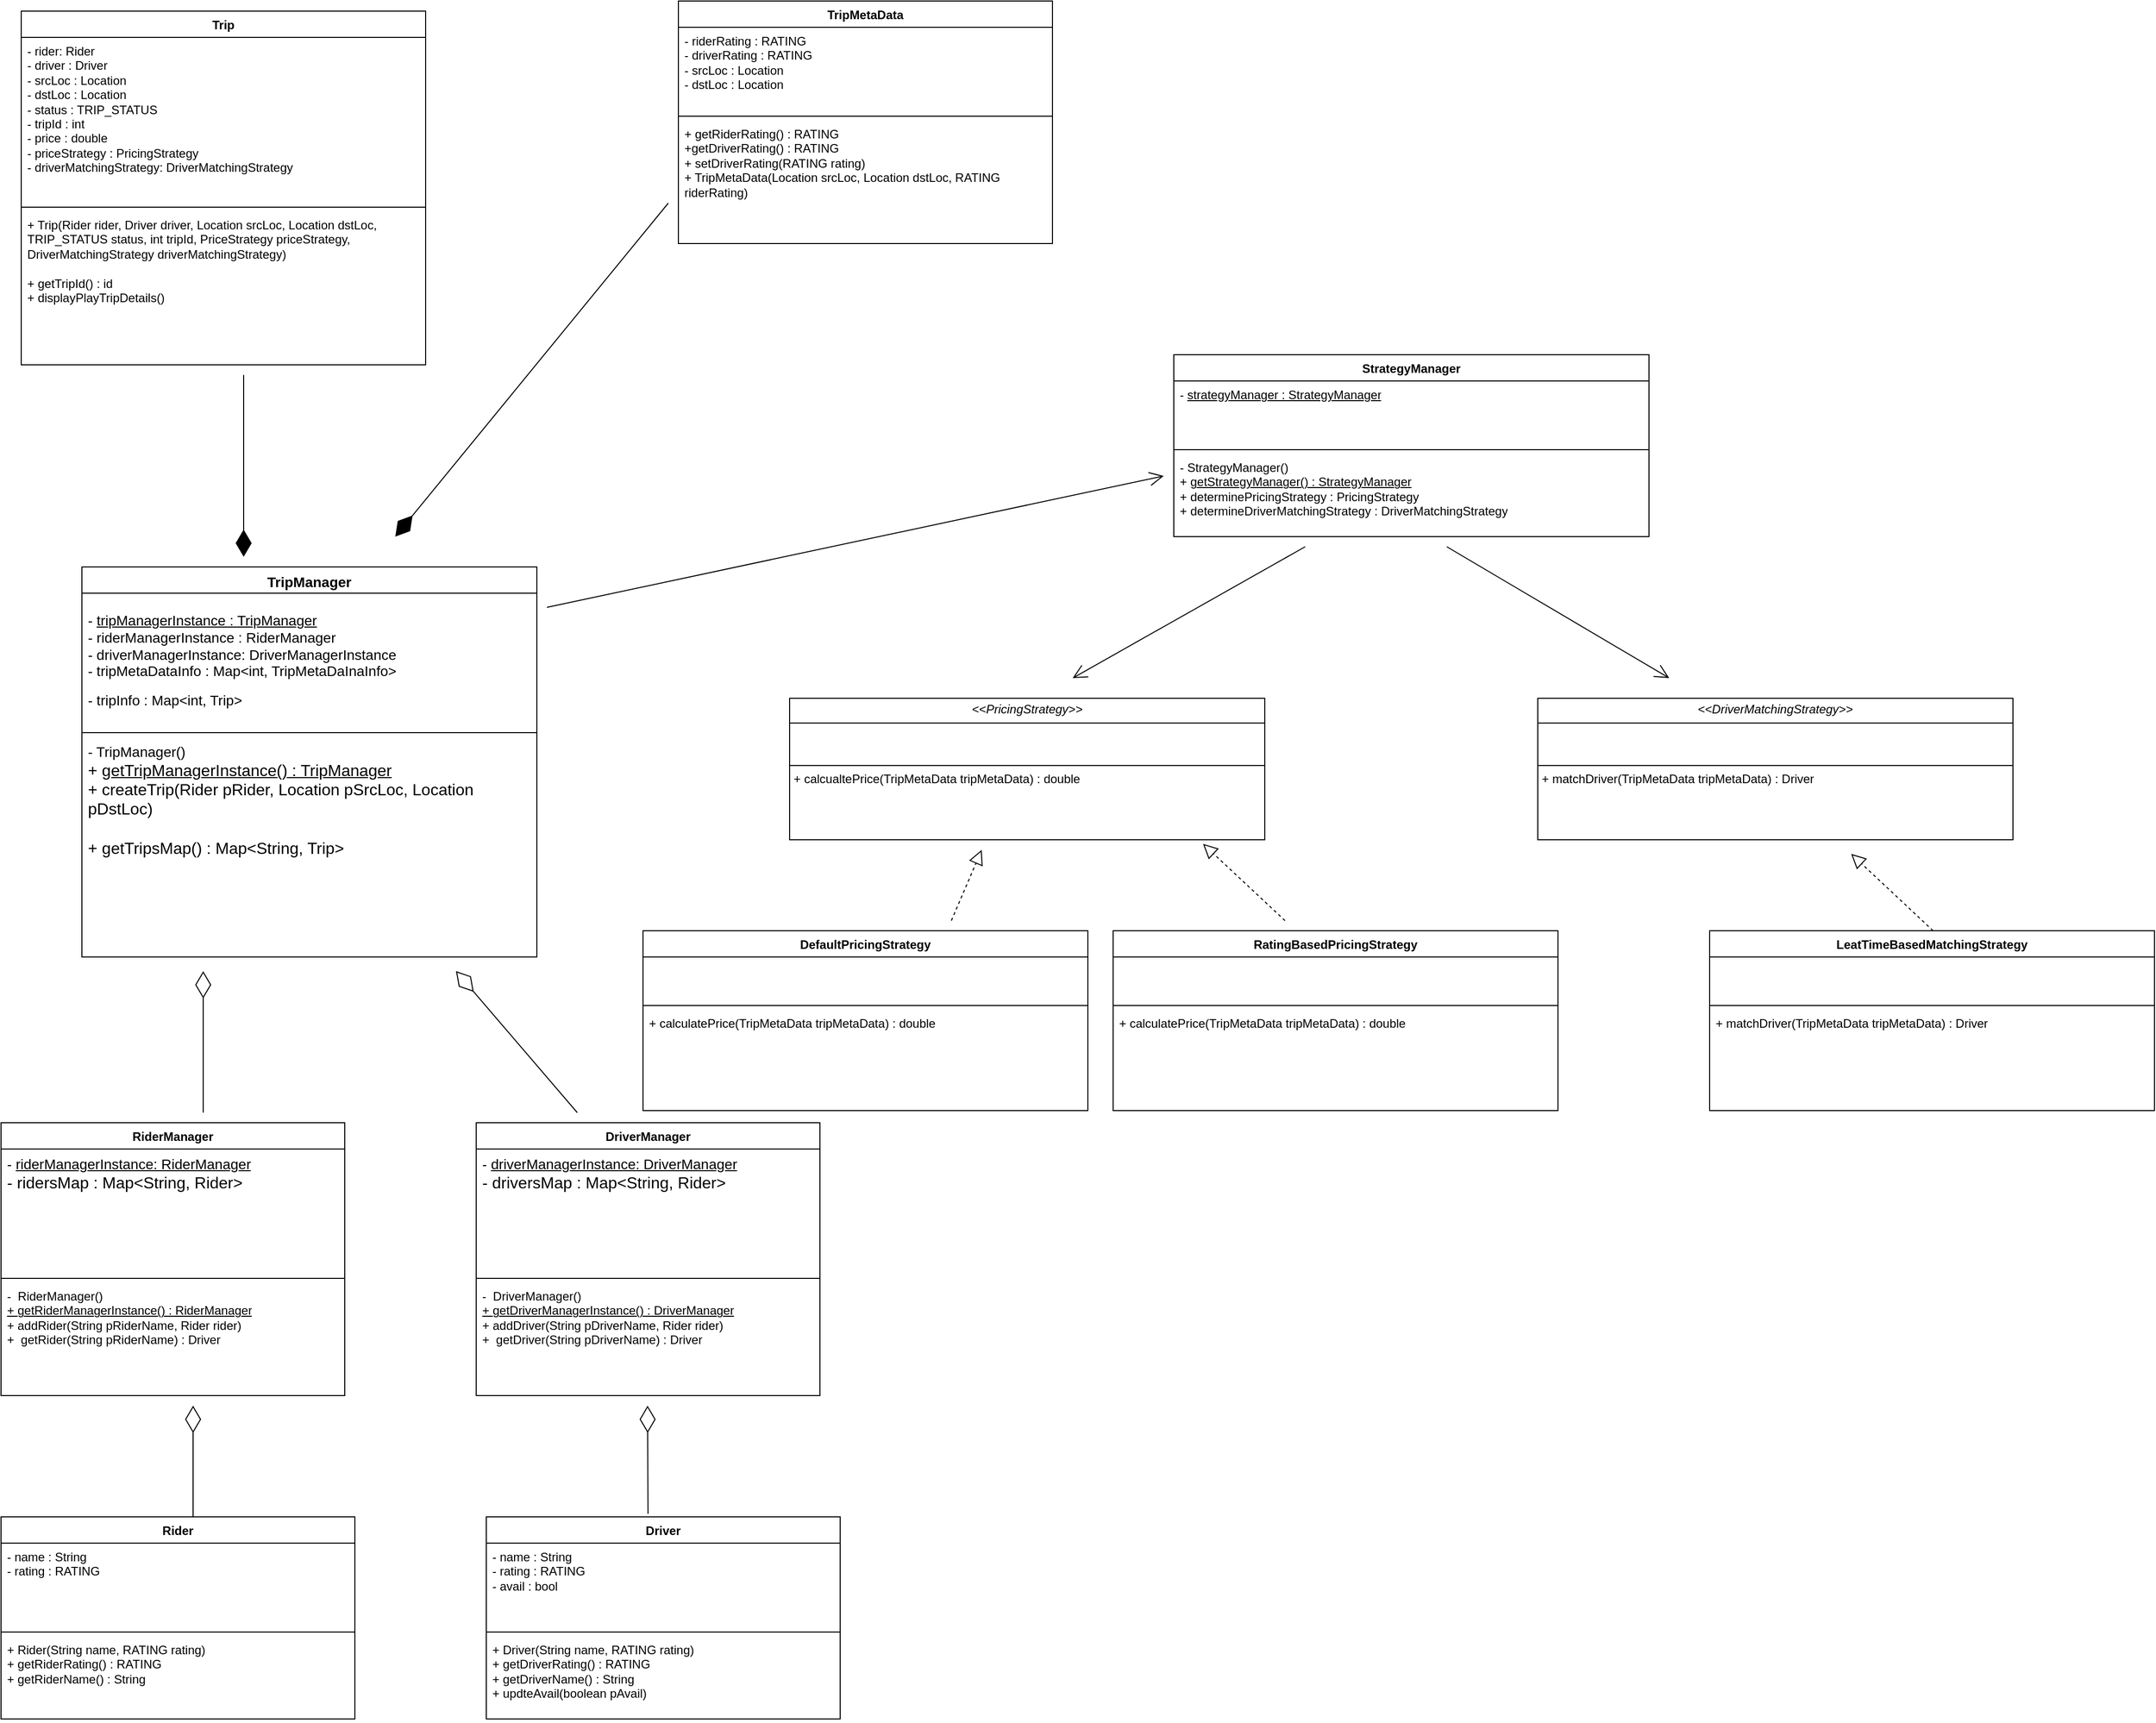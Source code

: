 <mxfile version="24.3.1" type="github">
  <diagram name="Page-1" id="kse7vjtmKsEr2--jnAdk">
    <mxGraphModel dx="1600" dy="767" grid="1" gridSize="10" guides="1" tooltips="1" connect="1" arrows="1" fold="1" page="1" pageScale="1" pageWidth="850" pageHeight="1100" math="0" shadow="0">
      <root>
        <mxCell id="0" />
        <mxCell id="1" parent="0" />
        <mxCell id="h6sXqNmCU9K96XIGyQ9f-1" value="Trip" style="swimlane;fontStyle=1;align=center;verticalAlign=top;childLayout=stackLayout;horizontal=1;startSize=26;horizontalStack=0;resizeParent=1;resizeParentMax=0;resizeLast=0;collapsible=1;marginBottom=0;whiteSpace=wrap;html=1;" vertex="1" parent="1">
          <mxGeometry x="60" y="60" width="400" height="350" as="geometry" />
        </mxCell>
        <mxCell id="h6sXqNmCU9K96XIGyQ9f-2" value="- rider: Rider&lt;div&gt;- driver : Driver&lt;/div&gt;&lt;div&gt;- srcLoc : Location&lt;/div&gt;&lt;div&gt;- dstLoc : Location&lt;/div&gt;&lt;div&gt;- status : TRIP_STATUS&lt;/div&gt;&lt;div&gt;- tripId : int&lt;/div&gt;&lt;div&gt;- price : double&lt;/div&gt;&lt;div&gt;- priceStrategy : PricingStrategy&lt;/div&gt;&lt;div&gt;- driverMatchingStrategy: DriverMatchingStrategy&lt;/div&gt;" style="text;strokeColor=none;fillColor=none;align=left;verticalAlign=top;spacingLeft=4;spacingRight=4;overflow=hidden;rotatable=0;points=[[0,0.5],[1,0.5]];portConstraint=eastwest;whiteSpace=wrap;html=1;" vertex="1" parent="h6sXqNmCU9K96XIGyQ9f-1">
          <mxGeometry y="26" width="400" height="164" as="geometry" />
        </mxCell>
        <mxCell id="h6sXqNmCU9K96XIGyQ9f-3" value="" style="line;strokeWidth=1;fillColor=none;align=left;verticalAlign=middle;spacingTop=-1;spacingLeft=3;spacingRight=3;rotatable=0;labelPosition=right;points=[];portConstraint=eastwest;strokeColor=inherit;" vertex="1" parent="h6sXqNmCU9K96XIGyQ9f-1">
          <mxGeometry y="190" width="400" height="8" as="geometry" />
        </mxCell>
        <mxCell id="h6sXqNmCU9K96XIGyQ9f-4" value="+ Trip(Rider rider, Driver driver, Location srcLoc, Location dstLoc, TRIP_STATUS status, int tripId, PriceStrategy priceStrategy, DriverMatchingStrategy driverMatchingStrategy)&lt;div&gt;&lt;br&gt;&lt;/div&gt;&lt;div&gt;+ getTripId() : id&lt;/div&gt;&lt;div&gt;+ displayPlayTripDetails()&amp;nbsp;&lt;/div&gt;" style="text;strokeColor=none;fillColor=none;align=left;verticalAlign=top;spacingLeft=4;spacingRight=4;overflow=hidden;rotatable=0;points=[[0,0.5],[1,0.5]];portConstraint=eastwest;whiteSpace=wrap;html=1;" vertex="1" parent="h6sXqNmCU9K96XIGyQ9f-1">
          <mxGeometry y="198" width="400" height="152" as="geometry" />
        </mxCell>
        <mxCell id="h6sXqNmCU9K96XIGyQ9f-5" value="&lt;font style=&quot;font-size: 14px;&quot;&gt;TripManager&lt;/font&gt;" style="swimlane;fontStyle=1;align=center;verticalAlign=top;childLayout=stackLayout;horizontal=1;startSize=26;horizontalStack=0;resizeParent=1;resizeParentMax=0;resizeLast=0;collapsible=1;marginBottom=0;whiteSpace=wrap;html=1;" vertex="1" parent="1">
          <mxGeometry x="120" y="610" width="450" height="386" as="geometry" />
        </mxCell>
        <mxCell id="h6sXqNmCU9K96XIGyQ9f-6" value="&lt;p&gt;&lt;font style=&quot;font-size: 14px;&quot;&gt;- &lt;u&gt;tripManagerInstance : TripManager&lt;/u&gt;&lt;br&gt;- riderManagerInstance : RiderManager&lt;br&gt;- driverManagerInstance: DriverManagerInstance&lt;br&gt;- tripMetaDataInfo : Map&amp;lt;int, TripMetaDaInaInfo&amp;gt;&lt;/font&gt;&lt;/p&gt;&lt;p&gt;&lt;font style=&quot;font-size: 14px;&quot;&gt;- tripInfo : Map&amp;lt;int, Trip&amp;gt;&lt;/font&gt;&lt;/p&gt;" style="text;strokeColor=none;fillColor=none;align=left;verticalAlign=top;spacingLeft=4;spacingRight=4;overflow=hidden;rotatable=0;points=[[0,0.5],[1,0.5]];portConstraint=eastwest;whiteSpace=wrap;html=1;" vertex="1" parent="h6sXqNmCU9K96XIGyQ9f-5">
          <mxGeometry y="26" width="450" height="134" as="geometry" />
        </mxCell>
        <mxCell id="h6sXqNmCU9K96XIGyQ9f-7" value="" style="line;strokeWidth=1;fillColor=none;align=left;verticalAlign=middle;spacingTop=-1;spacingLeft=3;spacingRight=3;rotatable=0;labelPosition=right;points=[];portConstraint=eastwest;strokeColor=inherit;" vertex="1" parent="h6sXqNmCU9K96XIGyQ9f-5">
          <mxGeometry y="160" width="450" height="8" as="geometry" />
        </mxCell>
        <mxCell id="h6sXqNmCU9K96XIGyQ9f-8" value="&lt;font style=&quot;font-size: 14px;&quot;&gt;- TripManager()&lt;/font&gt;&lt;div&gt;&lt;font size=&quot;3&quot;&gt;+ &lt;u&gt;getTripManagerInstance() : TripManager&lt;/u&gt;&lt;/font&gt;&lt;/div&gt;&lt;div&gt;&lt;font size=&quot;3&quot;&gt;+ createTrip(Rider pRider, Location pSrcLoc, Location pDstLoc)&lt;/font&gt;&lt;/div&gt;&lt;div&gt;&lt;font size=&quot;3&quot;&gt;&lt;br&gt;&lt;/font&gt;&lt;/div&gt;&lt;div&gt;&lt;font size=&quot;3&quot;&gt;+ getTripsMap() : Map&amp;lt;String, Trip&amp;gt;&lt;/font&gt;&lt;/div&gt;" style="text;strokeColor=none;fillColor=none;align=left;verticalAlign=top;spacingLeft=4;spacingRight=4;overflow=hidden;rotatable=0;points=[[0,0.5],[1,0.5]];portConstraint=eastwest;whiteSpace=wrap;html=1;" vertex="1" parent="h6sXqNmCU9K96XIGyQ9f-5">
          <mxGeometry y="168" width="450" height="218" as="geometry" />
        </mxCell>
        <mxCell id="h6sXqNmCU9K96XIGyQ9f-9" value="TripMetaData" style="swimlane;fontStyle=1;align=center;verticalAlign=top;childLayout=stackLayout;horizontal=1;startSize=26;horizontalStack=0;resizeParent=1;resizeParentMax=0;resizeLast=0;collapsible=1;marginBottom=0;whiteSpace=wrap;html=1;" vertex="1" parent="1">
          <mxGeometry x="710" y="50" width="370" height="240" as="geometry" />
        </mxCell>
        <mxCell id="h6sXqNmCU9K96XIGyQ9f-10" value="- riderRating : RATING&lt;div&gt;- driverRating : RATING&lt;/div&gt;&lt;div&gt;- srcLoc : Location&lt;/div&gt;&lt;div&gt;- dstLoc : Location&lt;/div&gt;" style="text;strokeColor=none;fillColor=none;align=left;verticalAlign=top;spacingLeft=4;spacingRight=4;overflow=hidden;rotatable=0;points=[[0,0.5],[1,0.5]];portConstraint=eastwest;whiteSpace=wrap;html=1;" vertex="1" parent="h6sXqNmCU9K96XIGyQ9f-9">
          <mxGeometry y="26" width="370" height="84" as="geometry" />
        </mxCell>
        <mxCell id="h6sXqNmCU9K96XIGyQ9f-11" value="" style="line;strokeWidth=1;fillColor=none;align=left;verticalAlign=middle;spacingTop=-1;spacingLeft=3;spacingRight=3;rotatable=0;labelPosition=right;points=[];portConstraint=eastwest;strokeColor=inherit;" vertex="1" parent="h6sXqNmCU9K96XIGyQ9f-9">
          <mxGeometry y="110" width="370" height="8" as="geometry" />
        </mxCell>
        <mxCell id="h6sXqNmCU9K96XIGyQ9f-12" value="+ getRiderRating() : RATING&lt;div&gt;+getDriverRating() : RATING&lt;/div&gt;&lt;div&gt;+ setDriverRating(RATING rating)&lt;/div&gt;&lt;div&gt;+ TripMetaData(Location srcLoc, Location dstLoc, RATING riderRating)&lt;/div&gt;" style="text;strokeColor=none;fillColor=none;align=left;verticalAlign=top;spacingLeft=4;spacingRight=4;overflow=hidden;rotatable=0;points=[[0,0.5],[1,0.5]];portConstraint=eastwest;whiteSpace=wrap;html=1;" vertex="1" parent="h6sXqNmCU9K96XIGyQ9f-9">
          <mxGeometry y="118" width="370" height="122" as="geometry" />
        </mxCell>
        <mxCell id="h6sXqNmCU9K96XIGyQ9f-13" value="" style="endArrow=diamondThin;endFill=1;endSize=24;html=1;rounded=0;" edge="1" parent="1">
          <mxGeometry width="160" relative="1" as="geometry">
            <mxPoint x="280" y="420" as="sourcePoint" />
            <mxPoint x="280" y="600" as="targetPoint" />
          </mxGeometry>
        </mxCell>
        <mxCell id="h6sXqNmCU9K96XIGyQ9f-15" value="" style="endArrow=diamondThin;endFill=1;endSize=24;html=1;rounded=0;" edge="1" parent="1">
          <mxGeometry width="160" relative="1" as="geometry">
            <mxPoint x="700" y="250" as="sourcePoint" />
            <mxPoint x="430" y="580" as="targetPoint" />
          </mxGeometry>
        </mxCell>
        <mxCell id="h6sXqNmCU9K96XIGyQ9f-16" value="DriverManager" style="swimlane;fontStyle=1;align=center;verticalAlign=top;childLayout=stackLayout;horizontal=1;startSize=26;horizontalStack=0;resizeParent=1;resizeParentMax=0;resizeLast=0;collapsible=1;marginBottom=0;whiteSpace=wrap;html=1;" vertex="1" parent="1">
          <mxGeometry x="510" y="1160" width="340" height="270" as="geometry" />
        </mxCell>
        <mxCell id="h6sXqNmCU9K96XIGyQ9f-17" value="&lt;font style=&quot;font-size: 14px;&quot;&gt;- &lt;u&gt;driverManagerInstance: DriverManager&lt;/u&gt;&lt;/font&gt;&lt;div&gt;&lt;font size=&quot;3&quot;&gt;- driversMap : Map&amp;lt;String, Rider&amp;gt;&lt;/font&gt;&lt;/div&gt;" style="text;strokeColor=none;fillColor=none;align=left;verticalAlign=top;spacingLeft=4;spacingRight=4;overflow=hidden;rotatable=0;points=[[0,0.5],[1,0.5]];portConstraint=eastwest;whiteSpace=wrap;html=1;" vertex="1" parent="h6sXqNmCU9K96XIGyQ9f-16">
          <mxGeometry y="26" width="340" height="124" as="geometry" />
        </mxCell>
        <mxCell id="h6sXqNmCU9K96XIGyQ9f-18" value="" style="line;strokeWidth=1;fillColor=none;align=left;verticalAlign=middle;spacingTop=-1;spacingLeft=3;spacingRight=3;rotatable=0;labelPosition=right;points=[];portConstraint=eastwest;strokeColor=inherit;" vertex="1" parent="h6sXqNmCU9K96XIGyQ9f-16">
          <mxGeometry y="150" width="340" height="8" as="geometry" />
        </mxCell>
        <mxCell id="h6sXqNmCU9K96XIGyQ9f-19" value="-&amp;nbsp; DriverManager()&lt;div&gt;&lt;u&gt;+ getDriverManagerInstance() : DriverManager&lt;/u&gt;&lt;/div&gt;&lt;div&gt;+ addDriver(String pDriverName, Rider rider)&lt;/div&gt;&lt;div&gt;+&amp;nbsp; getDriver(String pDriverName) : Driver&amp;nbsp;&lt;/div&gt;" style="text;strokeColor=none;fillColor=none;align=left;verticalAlign=top;spacingLeft=4;spacingRight=4;overflow=hidden;rotatable=0;points=[[0,0.5],[1,0.5]];portConstraint=eastwest;whiteSpace=wrap;html=1;" vertex="1" parent="h6sXqNmCU9K96XIGyQ9f-16">
          <mxGeometry y="158" width="340" height="112" as="geometry" />
        </mxCell>
        <mxCell id="h6sXqNmCU9K96XIGyQ9f-20" value="RiderManager" style="swimlane;fontStyle=1;align=center;verticalAlign=top;childLayout=stackLayout;horizontal=1;startSize=26;horizontalStack=0;resizeParent=1;resizeParentMax=0;resizeLast=0;collapsible=1;marginBottom=0;whiteSpace=wrap;html=1;" vertex="1" parent="1">
          <mxGeometry x="40" y="1160" width="340" height="270" as="geometry" />
        </mxCell>
        <mxCell id="h6sXqNmCU9K96XIGyQ9f-21" value="&lt;font style=&quot;font-size: 14px;&quot;&gt;- &lt;u&gt;riderManagerInstance: RiderManager&lt;/u&gt;&lt;/font&gt;&lt;div&gt;&lt;font size=&quot;3&quot;&gt;- ridersMap : Map&amp;lt;String, Rider&amp;gt;&lt;/font&gt;&lt;/div&gt;" style="text;strokeColor=none;fillColor=none;align=left;verticalAlign=top;spacingLeft=4;spacingRight=4;overflow=hidden;rotatable=0;points=[[0,0.5],[1,0.5]];portConstraint=eastwest;whiteSpace=wrap;html=1;" vertex="1" parent="h6sXqNmCU9K96XIGyQ9f-20">
          <mxGeometry y="26" width="340" height="124" as="geometry" />
        </mxCell>
        <mxCell id="h6sXqNmCU9K96XIGyQ9f-22" value="" style="line;strokeWidth=1;fillColor=none;align=left;verticalAlign=middle;spacingTop=-1;spacingLeft=3;spacingRight=3;rotatable=0;labelPosition=right;points=[];portConstraint=eastwest;strokeColor=inherit;" vertex="1" parent="h6sXqNmCU9K96XIGyQ9f-20">
          <mxGeometry y="150" width="340" height="8" as="geometry" />
        </mxCell>
        <mxCell id="h6sXqNmCU9K96XIGyQ9f-23" value="-&amp;nbsp; RiderManager()&lt;div&gt;&lt;u&gt;+ getRiderManagerInstance() : RiderManager&lt;/u&gt;&lt;/div&gt;&lt;div&gt;+ addRider(String pRiderName, Rider rider)&lt;/div&gt;&lt;div&gt;+&amp;nbsp; getRider(String pRiderName) : Driver&amp;nbsp;&lt;/div&gt;" style="text;strokeColor=none;fillColor=none;align=left;verticalAlign=top;spacingLeft=4;spacingRight=4;overflow=hidden;rotatable=0;points=[[0,0.5],[1,0.5]];portConstraint=eastwest;whiteSpace=wrap;html=1;" vertex="1" parent="h6sXqNmCU9K96XIGyQ9f-20">
          <mxGeometry y="158" width="340" height="112" as="geometry" />
        </mxCell>
        <mxCell id="h6sXqNmCU9K96XIGyQ9f-32" value="Rider" style="swimlane;fontStyle=1;align=center;verticalAlign=top;childLayout=stackLayout;horizontal=1;startSize=26;horizontalStack=0;resizeParent=1;resizeParentMax=0;resizeLast=0;collapsible=1;marginBottom=0;whiteSpace=wrap;html=1;" vertex="1" parent="1">
          <mxGeometry x="40" y="1550" width="350" height="200" as="geometry" />
        </mxCell>
        <mxCell id="h6sXqNmCU9K96XIGyQ9f-33" value="- name : String&lt;div&gt;- rating : RATING&lt;/div&gt;" style="text;strokeColor=none;fillColor=none;align=left;verticalAlign=top;spacingLeft=4;spacingRight=4;overflow=hidden;rotatable=0;points=[[0,0.5],[1,0.5]];portConstraint=eastwest;whiteSpace=wrap;html=1;" vertex="1" parent="h6sXqNmCU9K96XIGyQ9f-32">
          <mxGeometry y="26" width="350" height="84" as="geometry" />
        </mxCell>
        <mxCell id="h6sXqNmCU9K96XIGyQ9f-34" value="" style="line;strokeWidth=1;fillColor=none;align=left;verticalAlign=middle;spacingTop=-1;spacingLeft=3;spacingRight=3;rotatable=0;labelPosition=right;points=[];portConstraint=eastwest;strokeColor=inherit;" vertex="1" parent="h6sXqNmCU9K96XIGyQ9f-32">
          <mxGeometry y="110" width="350" height="8" as="geometry" />
        </mxCell>
        <mxCell id="h6sXqNmCU9K96XIGyQ9f-35" value="+ Rider(String name, RATING rating)&lt;div&gt;+ getRiderRating() : RATING&lt;/div&gt;&lt;div&gt;+ getRiderName() : String&lt;/div&gt;" style="text;strokeColor=none;fillColor=none;align=left;verticalAlign=top;spacingLeft=4;spacingRight=4;overflow=hidden;rotatable=0;points=[[0,0.5],[1,0.5]];portConstraint=eastwest;whiteSpace=wrap;html=1;" vertex="1" parent="h6sXqNmCU9K96XIGyQ9f-32">
          <mxGeometry y="118" width="350" height="82" as="geometry" />
        </mxCell>
        <mxCell id="h6sXqNmCU9K96XIGyQ9f-36" value="Driver" style="swimlane;fontStyle=1;align=center;verticalAlign=top;childLayout=stackLayout;horizontal=1;startSize=26;horizontalStack=0;resizeParent=1;resizeParentMax=0;resizeLast=0;collapsible=1;marginBottom=0;whiteSpace=wrap;html=1;" vertex="1" parent="1">
          <mxGeometry x="520" y="1550" width="350" height="200" as="geometry" />
        </mxCell>
        <mxCell id="h6sXqNmCU9K96XIGyQ9f-37" value="- name : String&lt;div&gt;- rating : RATING&lt;/div&gt;&lt;div&gt;- avail : bool&lt;/div&gt;" style="text;strokeColor=none;fillColor=none;align=left;verticalAlign=top;spacingLeft=4;spacingRight=4;overflow=hidden;rotatable=0;points=[[0,0.5],[1,0.5]];portConstraint=eastwest;whiteSpace=wrap;html=1;" vertex="1" parent="h6sXqNmCU9K96XIGyQ9f-36">
          <mxGeometry y="26" width="350" height="84" as="geometry" />
        </mxCell>
        <mxCell id="h6sXqNmCU9K96XIGyQ9f-38" value="" style="line;strokeWidth=1;fillColor=none;align=left;verticalAlign=middle;spacingTop=-1;spacingLeft=3;spacingRight=3;rotatable=0;labelPosition=right;points=[];portConstraint=eastwest;strokeColor=inherit;" vertex="1" parent="h6sXqNmCU9K96XIGyQ9f-36">
          <mxGeometry y="110" width="350" height="8" as="geometry" />
        </mxCell>
        <mxCell id="h6sXqNmCU9K96XIGyQ9f-39" value="+ Driver(String name, RATING rating)&lt;div&gt;+ getDriverRating() : RATING&lt;/div&gt;&lt;div&gt;+ getDriverName() : String&lt;/div&gt;&lt;div&gt;+ updteAvail(boolean pAvail)&lt;/div&gt;" style="text;strokeColor=none;fillColor=none;align=left;verticalAlign=top;spacingLeft=4;spacingRight=4;overflow=hidden;rotatable=0;points=[[0,0.5],[1,0.5]];portConstraint=eastwest;whiteSpace=wrap;html=1;" vertex="1" parent="h6sXqNmCU9K96XIGyQ9f-36">
          <mxGeometry y="118" width="350" height="82" as="geometry" />
        </mxCell>
        <mxCell id="h6sXqNmCU9K96XIGyQ9f-40" value="" style="endArrow=diamondThin;endFill=0;endSize=24;html=1;rounded=0;" edge="1" parent="1">
          <mxGeometry width="160" relative="1" as="geometry">
            <mxPoint x="230" y="1550" as="sourcePoint" />
            <mxPoint x="230" y="1440" as="targetPoint" />
          </mxGeometry>
        </mxCell>
        <mxCell id="h6sXqNmCU9K96XIGyQ9f-41" value="" style="endArrow=diamondThin;endFill=0;endSize=24;html=1;rounded=0;exitX=0.457;exitY=-0.015;exitDx=0;exitDy=0;exitPerimeter=0;" edge="1" parent="1" source="h6sXqNmCU9K96XIGyQ9f-36">
          <mxGeometry width="160" relative="1" as="geometry">
            <mxPoint x="679.5" y="1530" as="sourcePoint" />
            <mxPoint x="679.5" y="1440" as="targetPoint" />
          </mxGeometry>
        </mxCell>
        <mxCell id="h6sXqNmCU9K96XIGyQ9f-42" value="" style="endArrow=diamondThin;endFill=0;endSize=24;html=1;rounded=0;" edge="1" parent="1">
          <mxGeometry width="160" relative="1" as="geometry">
            <mxPoint x="240" y="1150" as="sourcePoint" />
            <mxPoint x="240" y="1010" as="targetPoint" />
          </mxGeometry>
        </mxCell>
        <mxCell id="h6sXqNmCU9K96XIGyQ9f-43" value="" style="endArrow=diamondThin;endFill=0;endSize=24;html=1;rounded=0;" edge="1" parent="1">
          <mxGeometry width="160" relative="1" as="geometry">
            <mxPoint x="610" y="1150" as="sourcePoint" />
            <mxPoint x="490" y="1010" as="targetPoint" />
          </mxGeometry>
        </mxCell>
        <mxCell id="h6sXqNmCU9K96XIGyQ9f-44" value="&lt;p style=&quot;margin:0px;margin-top:4px;text-align:center;&quot;&gt;&lt;i&gt;&amp;lt;&amp;lt;PricingStrategy&amp;gt;&amp;gt;&lt;/i&gt;&lt;br&gt;&lt;/p&gt;&lt;hr size=&quot;1&quot; style=&quot;border-style:solid;&quot;&gt;&lt;p style=&quot;margin:0px;margin-left:4px;&quot;&gt;&lt;br&gt;&lt;/p&gt;&lt;p style=&quot;margin:0px;margin-left:4px;&quot;&gt;&lt;br&gt;&lt;/p&gt;&lt;hr size=&quot;1&quot; style=&quot;border-style:solid;&quot;&gt;&lt;p style=&quot;margin:0px;margin-left:4px;&quot;&gt;+ calcualtePrice(TripMetaData tripMetaData) : double&lt;br&gt;&lt;/p&gt;" style="verticalAlign=top;align=left;overflow=fill;html=1;whiteSpace=wrap;" vertex="1" parent="1">
          <mxGeometry x="820" y="740" width="470" height="140" as="geometry" />
        </mxCell>
        <mxCell id="h6sXqNmCU9K96XIGyQ9f-45" value="StrategyManager" style="swimlane;fontStyle=1;align=center;verticalAlign=top;childLayout=stackLayout;horizontal=1;startSize=26;horizontalStack=0;resizeParent=1;resizeParentMax=0;resizeLast=0;collapsible=1;marginBottom=0;whiteSpace=wrap;html=1;" vertex="1" parent="1">
          <mxGeometry x="1200" y="400" width="470" height="180" as="geometry" />
        </mxCell>
        <mxCell id="h6sXqNmCU9K96XIGyQ9f-46" value="- &lt;u&gt;strategyManager : StrategyManager&lt;/u&gt;&lt;div&gt;&lt;u&gt;&lt;br&gt;&lt;/u&gt;&lt;/div&gt;" style="text;strokeColor=none;fillColor=none;align=left;verticalAlign=top;spacingLeft=4;spacingRight=4;overflow=hidden;rotatable=0;points=[[0,0.5],[1,0.5]];portConstraint=eastwest;whiteSpace=wrap;html=1;" vertex="1" parent="h6sXqNmCU9K96XIGyQ9f-45">
          <mxGeometry y="26" width="470" height="64" as="geometry" />
        </mxCell>
        <mxCell id="h6sXqNmCU9K96XIGyQ9f-47" value="" style="line;strokeWidth=1;fillColor=none;align=left;verticalAlign=middle;spacingTop=-1;spacingLeft=3;spacingRight=3;rotatable=0;labelPosition=right;points=[];portConstraint=eastwest;strokeColor=inherit;" vertex="1" parent="h6sXqNmCU9K96XIGyQ9f-45">
          <mxGeometry y="90" width="470" height="8" as="geometry" />
        </mxCell>
        <mxCell id="h6sXqNmCU9K96XIGyQ9f-48" value="- StrategyManager()&lt;div&gt;+ &lt;u&gt;getStrategyManager() : StrategyManager&lt;/u&gt;&lt;/div&gt;&lt;div&gt;+ determinePricingStrategy : PricingStrategy&lt;/div&gt;&lt;div&gt;+ determineDriverMatchingStrategy : DriverMatchingStrategy&lt;/div&gt;" style="text;strokeColor=none;fillColor=none;align=left;verticalAlign=top;spacingLeft=4;spacingRight=4;overflow=hidden;rotatable=0;points=[[0,0.5],[1,0.5]];portConstraint=eastwest;whiteSpace=wrap;html=1;" vertex="1" parent="h6sXqNmCU9K96XIGyQ9f-45">
          <mxGeometry y="98" width="470" height="82" as="geometry" />
        </mxCell>
        <mxCell id="h6sXqNmCU9K96XIGyQ9f-51" value="" style="endArrow=open;endFill=1;endSize=12;html=1;rounded=0;" edge="1" parent="h6sXqNmCU9K96XIGyQ9f-45">
          <mxGeometry width="160" relative="1" as="geometry">
            <mxPoint x="130" y="190" as="sourcePoint" />
            <mxPoint x="-100" y="320" as="targetPoint" />
          </mxGeometry>
        </mxCell>
        <mxCell id="h6sXqNmCU9K96XIGyQ9f-49" value="" style="endArrow=open;endFill=1;endSize=12;html=1;rounded=0;" edge="1" parent="1">
          <mxGeometry width="160" relative="1" as="geometry">
            <mxPoint x="580" y="650" as="sourcePoint" />
            <mxPoint x="1190" y="520" as="targetPoint" />
          </mxGeometry>
        </mxCell>
        <mxCell id="h6sXqNmCU9K96XIGyQ9f-50" value="&lt;p style=&quot;margin:0px;margin-top:4px;text-align:center;&quot;&gt;&lt;i&gt;&amp;lt;&amp;lt;DriverMatchingStrategy&amp;gt;&amp;gt;&lt;/i&gt;&lt;br&gt;&lt;/p&gt;&lt;hr size=&quot;1&quot; style=&quot;border-style:solid;&quot;&gt;&lt;p style=&quot;margin:0px;margin-left:4px;&quot;&gt;&lt;br&gt;&lt;/p&gt;&lt;p style=&quot;margin:0px;margin-left:4px;&quot;&gt;&lt;br&gt;&lt;/p&gt;&lt;hr size=&quot;1&quot; style=&quot;border-style:solid;&quot;&gt;&lt;p style=&quot;margin:0px;margin-left:4px;&quot;&gt;+ matchDriver(TripMetaData tripMetaData) : Driver&lt;br&gt;&lt;/p&gt;" style="verticalAlign=top;align=left;overflow=fill;html=1;whiteSpace=wrap;" vertex="1" parent="1">
          <mxGeometry x="1560" y="740" width="470" height="140" as="geometry" />
        </mxCell>
        <mxCell id="h6sXqNmCU9K96XIGyQ9f-52" value="" style="endArrow=open;endFill=1;endSize=12;html=1;rounded=0;" edge="1" parent="1">
          <mxGeometry width="160" relative="1" as="geometry">
            <mxPoint x="1470" y="590" as="sourcePoint" />
            <mxPoint x="1690" y="720" as="targetPoint" />
          </mxGeometry>
        </mxCell>
        <mxCell id="h6sXqNmCU9K96XIGyQ9f-53" value="DefaultPricingStrategy" style="swimlane;fontStyle=1;align=center;verticalAlign=top;childLayout=stackLayout;horizontal=1;startSize=26;horizontalStack=0;resizeParent=1;resizeParentMax=0;resizeLast=0;collapsible=1;marginBottom=0;whiteSpace=wrap;html=1;" vertex="1" parent="1">
          <mxGeometry x="675" y="970" width="440" height="178" as="geometry" />
        </mxCell>
        <mxCell id="h6sXqNmCU9K96XIGyQ9f-54" value="&lt;div&gt;&lt;br&gt;&lt;/div&gt;&lt;div&gt;&lt;br&gt;&lt;/div&gt;" style="text;strokeColor=none;fillColor=none;align=left;verticalAlign=top;spacingLeft=4;spacingRight=4;overflow=hidden;rotatable=0;points=[[0,0.5],[1,0.5]];portConstraint=eastwest;whiteSpace=wrap;html=1;" vertex="1" parent="h6sXqNmCU9K96XIGyQ9f-53">
          <mxGeometry y="26" width="440" height="44" as="geometry" />
        </mxCell>
        <mxCell id="h6sXqNmCU9K96XIGyQ9f-55" value="" style="line;strokeWidth=1;fillColor=none;align=left;verticalAlign=middle;spacingTop=-1;spacingLeft=3;spacingRight=3;rotatable=0;labelPosition=right;points=[];portConstraint=eastwest;strokeColor=inherit;" vertex="1" parent="h6sXqNmCU9K96XIGyQ9f-53">
          <mxGeometry y="70" width="440" height="8" as="geometry" />
        </mxCell>
        <mxCell id="h6sXqNmCU9K96XIGyQ9f-56" value="+ calculatePrice(TripMetaData tripMetaData) : double" style="text;strokeColor=none;fillColor=none;align=left;verticalAlign=top;spacingLeft=4;spacingRight=4;overflow=hidden;rotatable=0;points=[[0,0.5],[1,0.5]];portConstraint=eastwest;whiteSpace=wrap;html=1;" vertex="1" parent="h6sXqNmCU9K96XIGyQ9f-53">
          <mxGeometry y="78" width="440" height="100" as="geometry" />
        </mxCell>
        <mxCell id="h6sXqNmCU9K96XIGyQ9f-57" value="RatingBasedPricingStrategy" style="swimlane;fontStyle=1;align=center;verticalAlign=top;childLayout=stackLayout;horizontal=1;startSize=26;horizontalStack=0;resizeParent=1;resizeParentMax=0;resizeLast=0;collapsible=1;marginBottom=0;whiteSpace=wrap;html=1;" vertex="1" parent="1">
          <mxGeometry x="1140" y="970" width="440" height="178" as="geometry" />
        </mxCell>
        <mxCell id="h6sXqNmCU9K96XIGyQ9f-58" value="&lt;div&gt;&lt;br&gt;&lt;/div&gt;&lt;div&gt;&lt;br&gt;&lt;/div&gt;" style="text;strokeColor=none;fillColor=none;align=left;verticalAlign=top;spacingLeft=4;spacingRight=4;overflow=hidden;rotatable=0;points=[[0,0.5],[1,0.5]];portConstraint=eastwest;whiteSpace=wrap;html=1;" vertex="1" parent="h6sXqNmCU9K96XIGyQ9f-57">
          <mxGeometry y="26" width="440" height="44" as="geometry" />
        </mxCell>
        <mxCell id="h6sXqNmCU9K96XIGyQ9f-59" value="" style="line;strokeWidth=1;fillColor=none;align=left;verticalAlign=middle;spacingTop=-1;spacingLeft=3;spacingRight=3;rotatable=0;labelPosition=right;points=[];portConstraint=eastwest;strokeColor=inherit;" vertex="1" parent="h6sXqNmCU9K96XIGyQ9f-57">
          <mxGeometry y="70" width="440" height="8" as="geometry" />
        </mxCell>
        <mxCell id="h6sXqNmCU9K96XIGyQ9f-60" value="+ calculatePrice(TripMetaData tripMetaData) : double" style="text;strokeColor=none;fillColor=none;align=left;verticalAlign=top;spacingLeft=4;spacingRight=4;overflow=hidden;rotatable=0;points=[[0,0.5],[1,0.5]];portConstraint=eastwest;whiteSpace=wrap;html=1;" vertex="1" parent="h6sXqNmCU9K96XIGyQ9f-57">
          <mxGeometry y="78" width="440" height="100" as="geometry" />
        </mxCell>
        <mxCell id="h6sXqNmCU9K96XIGyQ9f-61" value="" style="endArrow=block;dashed=1;endFill=0;endSize=12;html=1;rounded=0;" edge="1" parent="1">
          <mxGeometry width="160" relative="1" as="geometry">
            <mxPoint x="980" y="960" as="sourcePoint" />
            <mxPoint x="1010" y="890" as="targetPoint" />
          </mxGeometry>
        </mxCell>
        <mxCell id="h6sXqNmCU9K96XIGyQ9f-62" value="" style="endArrow=block;dashed=1;endFill=0;endSize=12;html=1;rounded=0;entryX=0.87;entryY=1.029;entryDx=0;entryDy=0;entryPerimeter=0;" edge="1" parent="1" target="h6sXqNmCU9K96XIGyQ9f-44">
          <mxGeometry width="160" relative="1" as="geometry">
            <mxPoint x="1310" y="960" as="sourcePoint" />
            <mxPoint x="1020" y="900" as="targetPoint" />
          </mxGeometry>
        </mxCell>
        <mxCell id="h6sXqNmCU9K96XIGyQ9f-63" value="LeatTimeBasedMatchingStrategy" style="swimlane;fontStyle=1;align=center;verticalAlign=top;childLayout=stackLayout;horizontal=1;startSize=26;horizontalStack=0;resizeParent=1;resizeParentMax=0;resizeLast=0;collapsible=1;marginBottom=0;whiteSpace=wrap;html=1;" vertex="1" parent="1">
          <mxGeometry x="1730" y="970" width="440" height="178" as="geometry" />
        </mxCell>
        <mxCell id="h6sXqNmCU9K96XIGyQ9f-64" value="&lt;div&gt;&lt;br&gt;&lt;/div&gt;&lt;div&gt;&lt;br&gt;&lt;/div&gt;" style="text;strokeColor=none;fillColor=none;align=left;verticalAlign=top;spacingLeft=4;spacingRight=4;overflow=hidden;rotatable=0;points=[[0,0.5],[1,0.5]];portConstraint=eastwest;whiteSpace=wrap;html=1;" vertex="1" parent="h6sXqNmCU9K96XIGyQ9f-63">
          <mxGeometry y="26" width="440" height="44" as="geometry" />
        </mxCell>
        <mxCell id="h6sXqNmCU9K96XIGyQ9f-65" value="" style="line;strokeWidth=1;fillColor=none;align=left;verticalAlign=middle;spacingTop=-1;spacingLeft=3;spacingRight=3;rotatable=0;labelPosition=right;points=[];portConstraint=eastwest;strokeColor=inherit;" vertex="1" parent="h6sXqNmCU9K96XIGyQ9f-63">
          <mxGeometry y="70" width="440" height="8" as="geometry" />
        </mxCell>
        <mxCell id="h6sXqNmCU9K96XIGyQ9f-66" value="+ matchDriver(TripMetaData tripMetaData) : Driver" style="text;strokeColor=none;fillColor=none;align=left;verticalAlign=top;spacingLeft=4;spacingRight=4;overflow=hidden;rotatable=0;points=[[0,0.5],[1,0.5]];portConstraint=eastwest;whiteSpace=wrap;html=1;" vertex="1" parent="h6sXqNmCU9K96XIGyQ9f-63">
          <mxGeometry y="78" width="440" height="100" as="geometry" />
        </mxCell>
        <mxCell id="h6sXqNmCU9K96XIGyQ9f-67" value="" style="endArrow=block;dashed=1;endFill=0;endSize=12;html=1;rounded=0;entryX=0.87;entryY=1.029;entryDx=0;entryDy=0;entryPerimeter=0;" edge="1" parent="1">
          <mxGeometry width="160" relative="1" as="geometry">
            <mxPoint x="1951" y="970" as="sourcePoint" />
            <mxPoint x="1870" y="894" as="targetPoint" />
          </mxGeometry>
        </mxCell>
      </root>
    </mxGraphModel>
  </diagram>
</mxfile>
